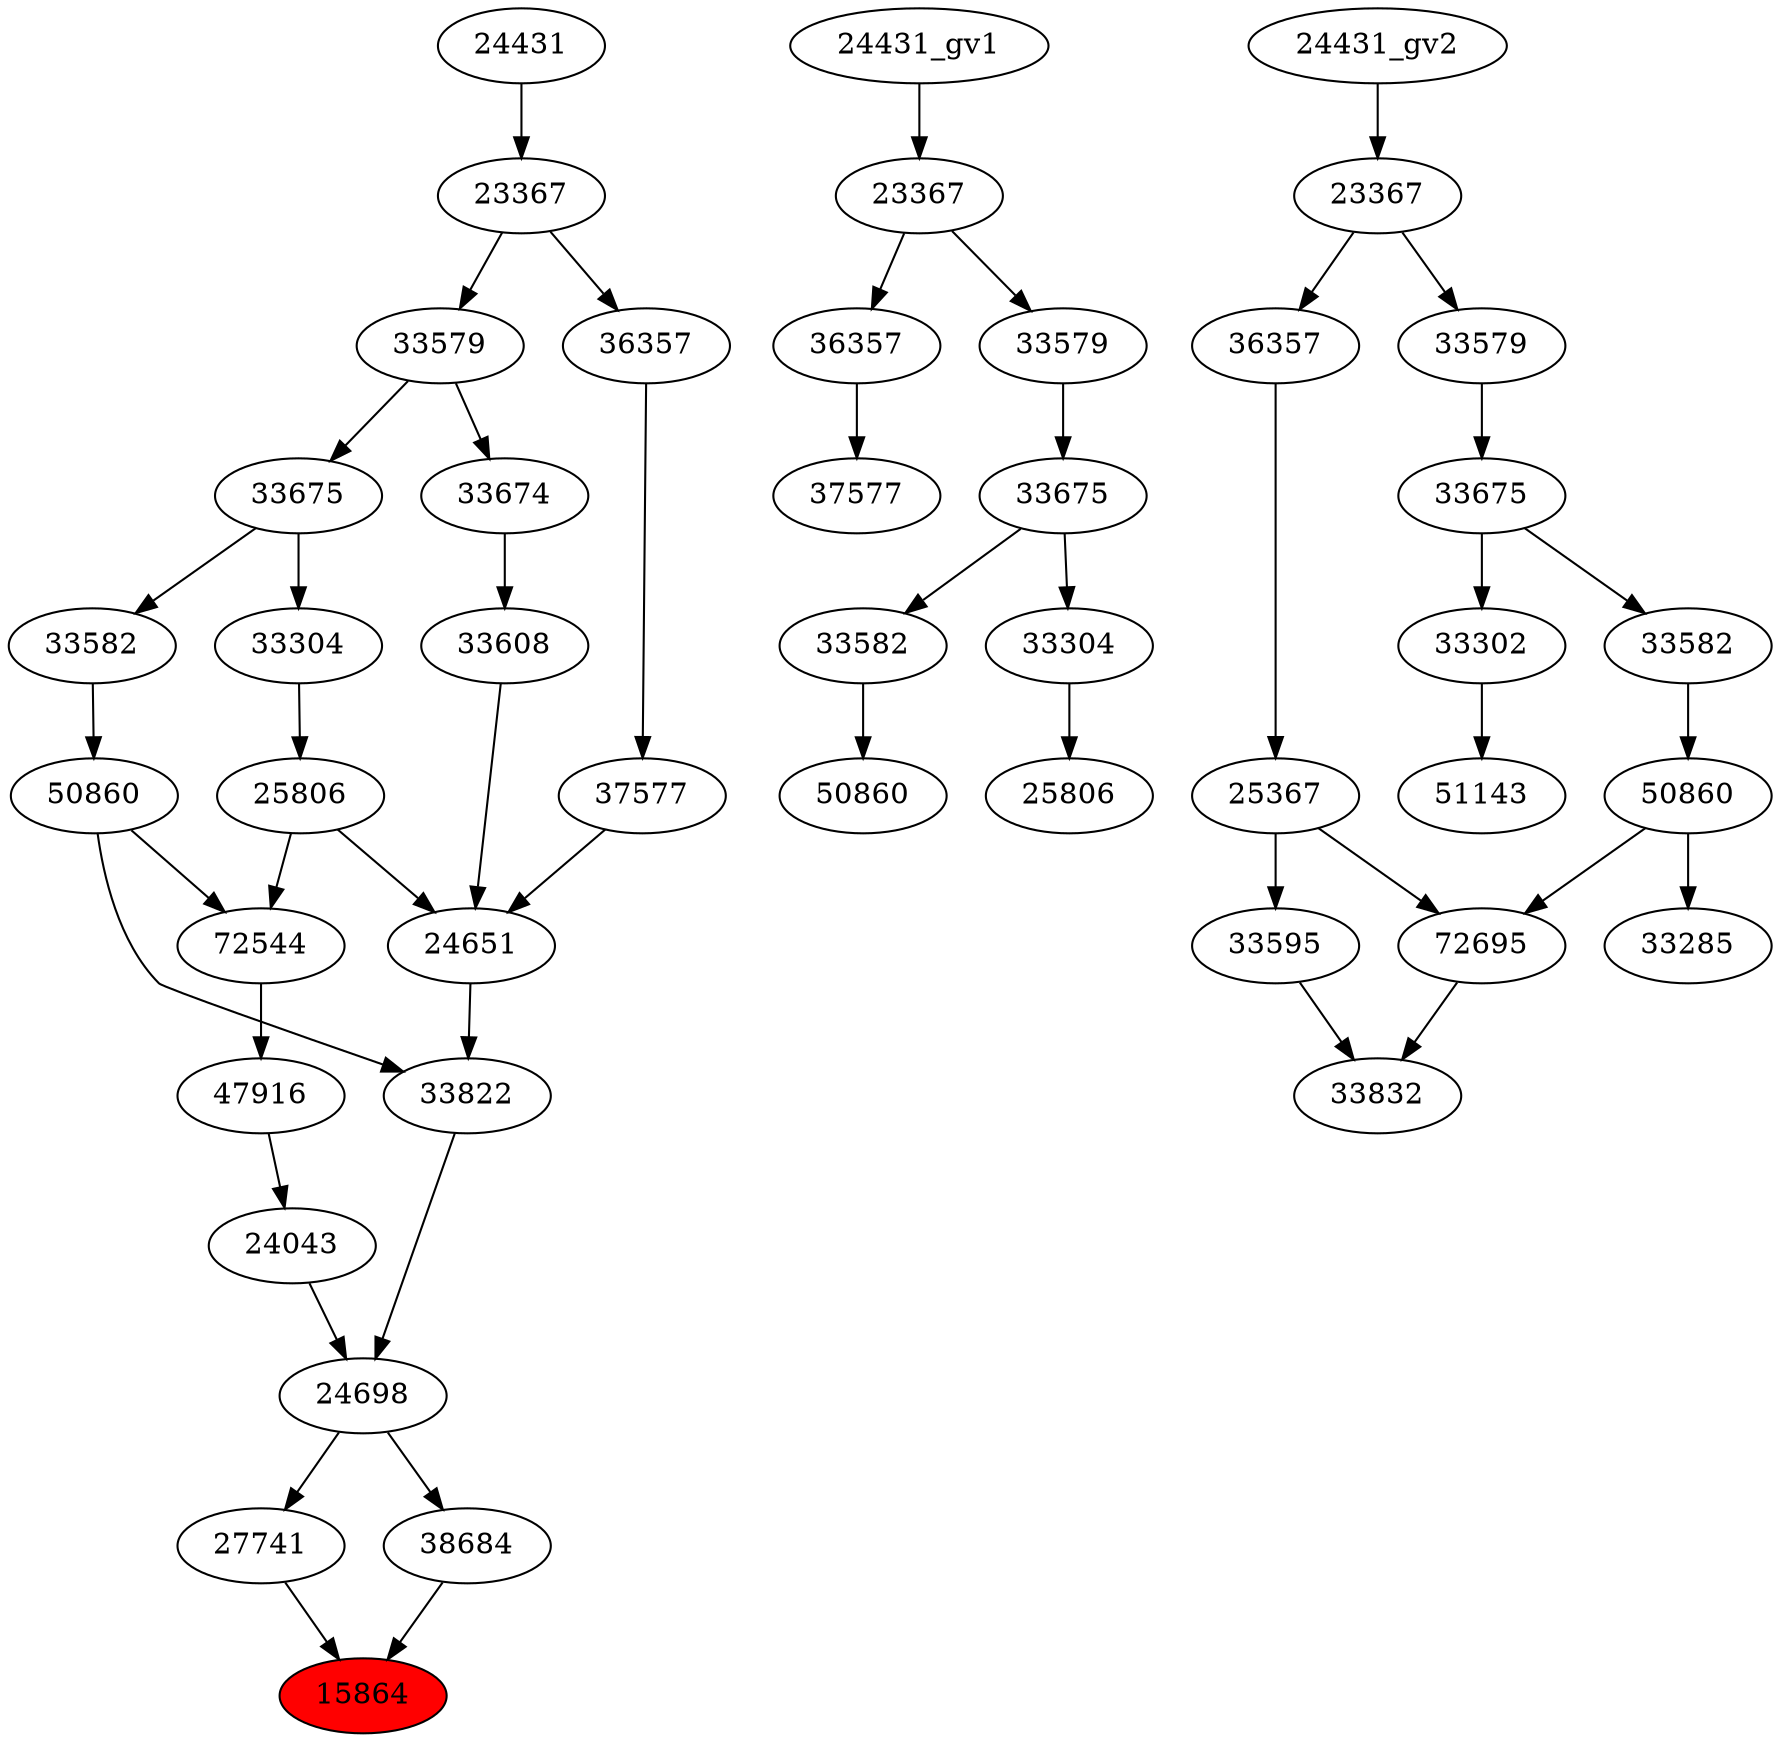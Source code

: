 strict digraph root {
	node [label="\N"];
	{
		node [fillcolor="",
			label="\N",
			style=""
		];
		15864		 [fillcolor=red,
			label=15864,
			style=filled];
		27741		 [label=27741];
		27741 -> 15864;
		38684		 [label=38684];
		38684 -> 15864;
		24698		 [label=24698];
		24698 -> 27741;
		24698 -> 38684;
		24043		 [label=24043];
		24043 -> 24698;
		33822		 [label=33822];
		33822 -> 24698;
		47916		 [label=47916];
		47916 -> 24043;
		24651		 [label=24651];
		24651 -> 33822;
		50860		 [label=50860];
		50860 -> 33822;
		72544		 [label=72544];
		50860 -> 72544;
		72544 -> 47916;
		25806		 [label=25806];
		25806 -> 24651;
		25806 -> 72544;
		33608		 [label=33608];
		33608 -> 24651;
		37577		 [label=37577];
		37577 -> 24651;
		33582		 [label=33582];
		33582 -> 50860;
		33304		 [label=33304];
		33304 -> 25806;
		33674		 [label=33674];
		33674 -> 33608;
		36357		 [label=36357];
		36357 -> 37577;
		33675		 [label=33675];
		33675 -> 33582;
		33675 -> 33304;
		33579		 [label=33579];
		33579 -> 33674;
		33579 -> 33675;
		23367		 [label=23367];
		23367 -> 36357;
		23367 -> 33579;
		24431		 [label=24431];
		24431 -> 23367;
	}
	{
		node [label="\N"];
		"50860_gv1"		 [label=50860];
		"33582_gv1"		 [label=33582];
		"33582_gv1" -> "50860_gv1";
		"25806_gv1"		 [label=25806];
		"33304_gv1"		 [label=33304];
		"33304_gv1" -> "25806_gv1";
		"37577_gv1"		 [label=37577];
		"36357_gv1"		 [label=36357];
		"36357_gv1" -> "37577_gv1";
		"33675_gv1"		 [label=33675];
		"33675_gv1" -> "33582_gv1";
		"33675_gv1" -> "33304_gv1";
		"23367_gv1"		 [label=23367];
		"23367_gv1" -> "36357_gv1";
		"33579_gv1"		 [label=33579];
		"23367_gv1" -> "33579_gv1";
		"33579_gv1" -> "33675_gv1";
		"24431_gv1" -> "23367_gv1";
	}
	{
		node [label="\N"];
		33285		 [label=33285];
		"50860_gv2"		 [label=50860];
		"50860_gv2" -> 33285;
		72695		 [label=72695];
		"50860_gv2" -> 72695;
		33832		 [label=33832];
		72695 -> 33832;
		33595		 [label=33595];
		33595 -> 33832;
		51143		 [label=51143];
		33302		 [label=33302];
		33302 -> 51143;
		25367		 [label=25367];
		25367 -> 72695;
		25367 -> 33595;
		"33582_gv2"		 [label=33582];
		"33582_gv2" -> "50860_gv2";
		"33675_gv2"		 [label=33675];
		"33675_gv2" -> 33302;
		"33675_gv2" -> "33582_gv2";
		"36357_gv2"		 [label=36357];
		"36357_gv2" -> 25367;
		"33579_gv2"		 [label=33579];
		"33579_gv2" -> "33675_gv2";
		"23367_gv2"		 [label=23367];
		"23367_gv2" -> "36357_gv2";
		"23367_gv2" -> "33579_gv2";
		"24431_gv2" -> "23367_gv2";
	}
}
